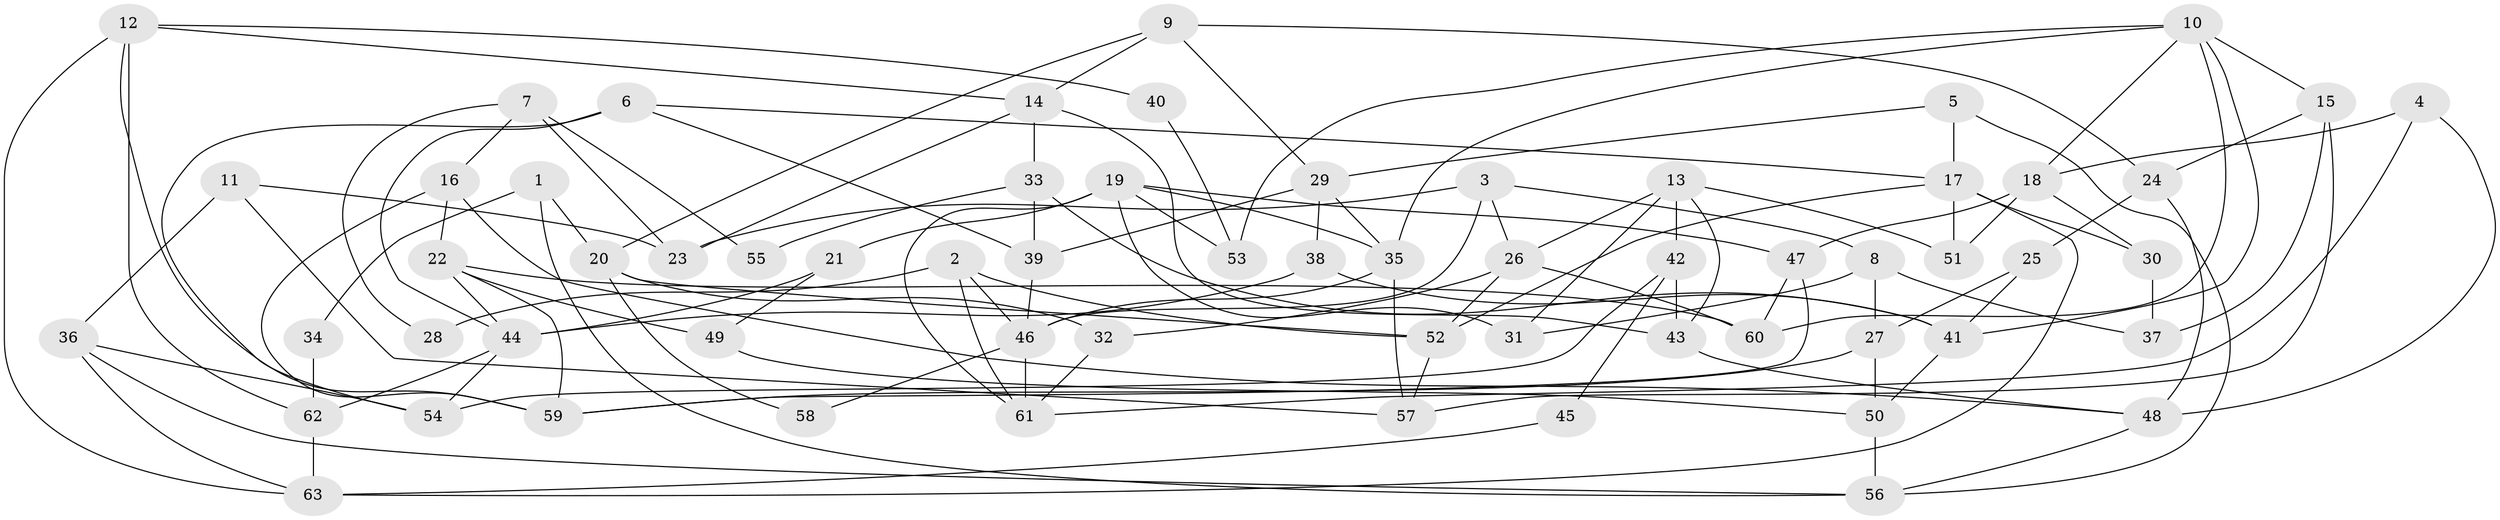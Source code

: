 // Generated by graph-tools (version 1.1) at 2025/50/03/09/25 03:50:12]
// undirected, 63 vertices, 126 edges
graph export_dot {
graph [start="1"]
  node [color=gray90,style=filled];
  1;
  2;
  3;
  4;
  5;
  6;
  7;
  8;
  9;
  10;
  11;
  12;
  13;
  14;
  15;
  16;
  17;
  18;
  19;
  20;
  21;
  22;
  23;
  24;
  25;
  26;
  27;
  28;
  29;
  30;
  31;
  32;
  33;
  34;
  35;
  36;
  37;
  38;
  39;
  40;
  41;
  42;
  43;
  44;
  45;
  46;
  47;
  48;
  49;
  50;
  51;
  52;
  53;
  54;
  55;
  56;
  57;
  58;
  59;
  60;
  61;
  62;
  63;
  1 -- 20;
  1 -- 56;
  1 -- 34;
  2 -- 46;
  2 -- 52;
  2 -- 28;
  2 -- 61;
  3 -- 8;
  3 -- 46;
  3 -- 23;
  3 -- 26;
  4 -- 61;
  4 -- 18;
  4 -- 48;
  5 -- 29;
  5 -- 17;
  5 -- 56;
  6 -- 44;
  6 -- 39;
  6 -- 17;
  6 -- 54;
  7 -- 16;
  7 -- 23;
  7 -- 28;
  7 -- 55;
  8 -- 27;
  8 -- 37;
  8 -- 31;
  9 -- 14;
  9 -- 24;
  9 -- 20;
  9 -- 29;
  10 -- 35;
  10 -- 15;
  10 -- 18;
  10 -- 41;
  10 -- 53;
  10 -- 60;
  11 -- 36;
  11 -- 23;
  11 -- 57;
  12 -- 59;
  12 -- 63;
  12 -- 14;
  12 -- 40;
  12 -- 62;
  13 -- 51;
  13 -- 26;
  13 -- 31;
  13 -- 42;
  13 -- 43;
  14 -- 43;
  14 -- 23;
  14 -- 33;
  15 -- 57;
  15 -- 24;
  15 -- 37;
  16 -- 59;
  16 -- 48;
  16 -- 22;
  17 -- 52;
  17 -- 30;
  17 -- 51;
  17 -- 63;
  18 -- 47;
  18 -- 30;
  18 -- 51;
  19 -- 31;
  19 -- 61;
  19 -- 21;
  19 -- 35;
  19 -- 47;
  19 -- 53;
  20 -- 52;
  20 -- 32;
  20 -- 58;
  21 -- 44;
  21 -- 49;
  22 -- 49;
  22 -- 44;
  22 -- 59;
  22 -- 60;
  24 -- 25;
  24 -- 48;
  25 -- 27;
  25 -- 41;
  26 -- 60;
  26 -- 32;
  26 -- 52;
  27 -- 59;
  27 -- 50;
  29 -- 38;
  29 -- 35;
  29 -- 39;
  30 -- 37;
  32 -- 61;
  33 -- 39;
  33 -- 41;
  33 -- 55;
  34 -- 62;
  35 -- 46;
  35 -- 57;
  36 -- 54;
  36 -- 56;
  36 -- 63;
  38 -- 44;
  38 -- 41;
  39 -- 46;
  40 -- 53;
  41 -- 50;
  42 -- 54;
  42 -- 43;
  42 -- 45;
  43 -- 48;
  44 -- 62;
  44 -- 54;
  45 -- 63;
  46 -- 61;
  46 -- 58;
  47 -- 60;
  47 -- 59;
  48 -- 56;
  49 -- 50;
  50 -- 56;
  52 -- 57;
  62 -- 63;
}
